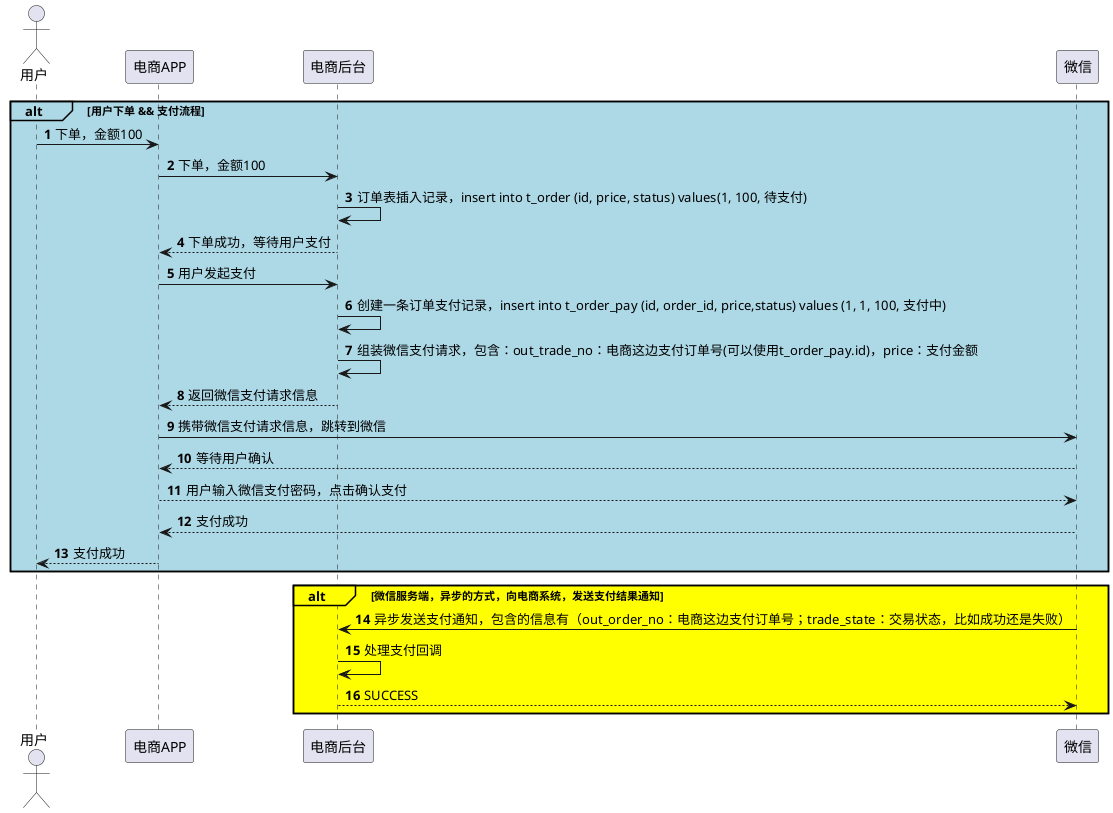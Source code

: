 @startuml
actor 用户 as A
participant 电商APP as B
participant 电商后台 as C
participant 微信 as D


autonumber
alt#LightBlue #LightBlue 用户下单 && 支付流程
A -> B: 下单，金额100
B -> C: 下单，金额100
C -> C: 订单表插入记录，insert into t_order (id, price, status) values(1, 100, 待支付)
C --> B: 下单成功，等待用户支付
B -> C: 用户发起支付
C -> C: 创建一条订单支付记录，insert into t_order_pay (id, order_id, price,status) values (1, 1, 100, 支付中)
C -> C: 组装微信支付请求，包含：out_trade_no：电商这边支付订单号(可以使用t_order_pay.id)，price：支付金额
C --> B: 返回微信支付请求信息
B -> D: 携带微信支付请求信息，跳转到微信
D --> B: 等待用户确认
B --> D: 用户输入微信支付密码，点击确认支付
D --> B: 支付成功
B --> A: 支付成功
end

alt#FF0 #FF0 微信服务端，异步的方式，向电商系统，发送支付结果通知
D -> C: 异步发送支付通知，包含的信息有（out_order_no：电商这边支付订单号；trade_state：交易状态，比如成功还是失败）
C -> C: 处理支付回调
C --> D: SUCCESS
end
@enduml